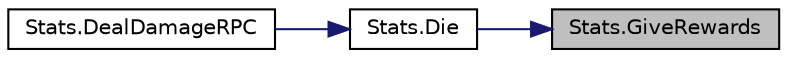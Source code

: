 digraph "Stats.GiveRewards"
{
 // INTERACTIVE_SVG=YES
 // LATEX_PDF_SIZE
  bgcolor="transparent";
  edge [fontname="Helvetica",fontsize="10",labelfontname="Helvetica",labelfontsize="10"];
  node [fontname="Helvetica",fontsize="10",shape=record];
  rankdir="RL";
  Node1 [label="Stats.GiveRewards",height=0.2,width=0.4,color="black", fillcolor="grey75", style="filled", fontcolor="black",tooltip="When this entity dies, it gives to the killer this bounty"];
  Node1 -> Node2 [dir="back",color="midnightblue",fontsize="10",style="solid",fontname="Helvetica"];
  Node2 [label="Stats.Die",height=0.2,width=0.4,color="black",URL="$class_stats.html#a151dcb8877a7a73e5d2688e55c810896",tooltip="Function that implements what is done when this entity dies."];
  Node2 -> Node3 [dir="back",color="midnightblue",fontsize="10",style="solid",fontname="Helvetica"];
  Node3 [label="Stats.DealDamageRPC",height=0.2,width=0.4,color="black",URL="$class_stats.html#aa42ab5ae9f21d5c9b7670548e07495de",tooltip=" "];
}
